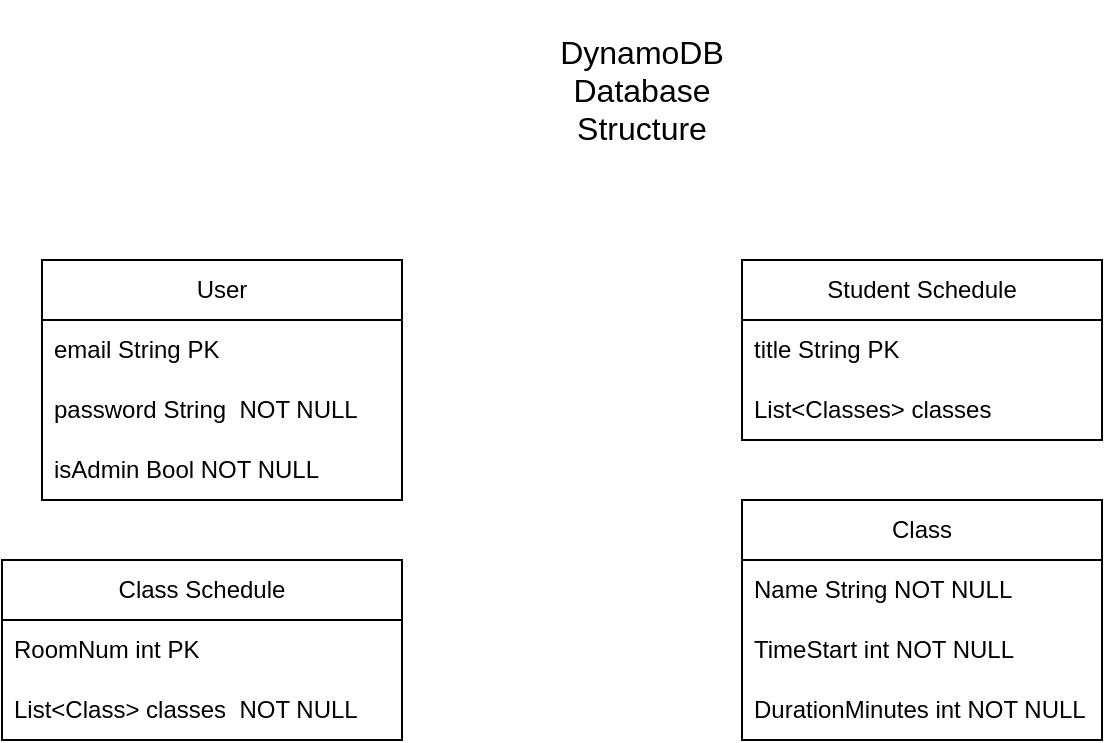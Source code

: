 <mxfile version="21.1.2" type="device">
  <diagram name="Page-1" id="PvDISj4QUgAdRptengwA">
    <mxGraphModel dx="1221" dy="823" grid="1" gridSize="10" guides="1" tooltips="1" connect="1" arrows="1" fold="1" page="1" pageScale="1" pageWidth="850" pageHeight="1100" math="0" shadow="0">
      <root>
        <mxCell id="0" />
        <mxCell id="1" parent="0" />
        <mxCell id="giEcvrD9sSMhu4oLADwH-1" value="User" style="swimlane;fontStyle=0;childLayout=stackLayout;horizontal=1;startSize=30;horizontalStack=0;resizeParent=1;resizeParentMax=0;resizeLast=0;collapsible=1;marginBottom=0;whiteSpace=wrap;html=1;" parent="1" vertex="1">
          <mxGeometry x="100" y="150" width="180" height="120" as="geometry" />
        </mxCell>
        <mxCell id="giEcvrD9sSMhu4oLADwH-2" value="email String PK" style="text;strokeColor=none;fillColor=none;align=left;verticalAlign=middle;spacingLeft=4;spacingRight=4;overflow=hidden;points=[[0,0.5],[1,0.5]];portConstraint=eastwest;rotatable=0;whiteSpace=wrap;html=1;" parent="giEcvrD9sSMhu4oLADwH-1" vertex="1">
          <mxGeometry y="30" width="180" height="30" as="geometry" />
        </mxCell>
        <mxCell id="giEcvrD9sSMhu4oLADwH-3" value="password String&amp;nbsp; NOT NULL" style="text;strokeColor=none;fillColor=none;align=left;verticalAlign=middle;spacingLeft=4;spacingRight=4;overflow=hidden;points=[[0,0.5],[1,0.5]];portConstraint=eastwest;rotatable=0;whiteSpace=wrap;html=1;" parent="giEcvrD9sSMhu4oLADwH-1" vertex="1">
          <mxGeometry y="60" width="180" height="30" as="geometry" />
        </mxCell>
        <mxCell id="giEcvrD9sSMhu4oLADwH-9" value="isAdmin Bool NOT NULL" style="text;strokeColor=none;fillColor=none;align=left;verticalAlign=middle;spacingLeft=4;spacingRight=4;overflow=hidden;points=[[0,0.5],[1,0.5]];portConstraint=eastwest;rotatable=0;whiteSpace=wrap;html=1;" parent="giEcvrD9sSMhu4oLADwH-1" vertex="1">
          <mxGeometry y="90" width="180" height="30" as="geometry" />
        </mxCell>
        <mxCell id="giEcvrD9sSMhu4oLADwH-5" value="DynamoDB Database Structure" style="text;html=1;strokeColor=none;fillColor=none;align=center;verticalAlign=middle;whiteSpace=wrap;rounded=0;fontSize=16;" parent="1" vertex="1">
          <mxGeometry x="340" y="20" width="120" height="90" as="geometry" />
        </mxCell>
        <mxCell id="giEcvrD9sSMhu4oLADwH-6" value="Student Schedule" style="swimlane;fontStyle=0;childLayout=stackLayout;horizontal=1;startSize=30;horizontalStack=0;resizeParent=1;resizeParentMax=0;resizeLast=0;collapsible=1;marginBottom=0;whiteSpace=wrap;html=1;" parent="1" vertex="1">
          <mxGeometry x="450" y="150" width="180" height="90" as="geometry" />
        </mxCell>
        <mxCell id="giEcvrD9sSMhu4oLADwH-8" value="title String PK" style="text;strokeColor=none;fillColor=none;align=left;verticalAlign=middle;spacingLeft=4;spacingRight=4;overflow=hidden;points=[[0,0.5],[1,0.5]];portConstraint=eastwest;rotatable=0;whiteSpace=wrap;html=1;" parent="giEcvrD9sSMhu4oLADwH-6" vertex="1">
          <mxGeometry y="30" width="180" height="30" as="geometry" />
        </mxCell>
        <mxCell id="giEcvrD9sSMhu4oLADwH-7" value="List&amp;lt;Classes&amp;gt; classes" style="text;strokeColor=none;fillColor=none;align=left;verticalAlign=middle;spacingLeft=4;spacingRight=4;overflow=hidden;points=[[0,0.5],[1,0.5]];portConstraint=eastwest;rotatable=0;whiteSpace=wrap;html=1;" parent="giEcvrD9sSMhu4oLADwH-6" vertex="1">
          <mxGeometry y="60" width="180" height="30" as="geometry" />
        </mxCell>
        <mxCell id="giEcvrD9sSMhu4oLADwH-10" value="Class" style="swimlane;fontStyle=0;childLayout=stackLayout;horizontal=1;startSize=30;horizontalStack=0;resizeParent=1;resizeParentMax=0;resizeLast=0;collapsible=1;marginBottom=0;whiteSpace=wrap;html=1;" parent="1" vertex="1">
          <mxGeometry x="450" y="270" width="180" height="120" as="geometry" />
        </mxCell>
        <mxCell id="giEcvrD9sSMhu4oLADwH-11" value="Name String NOT NULL" style="text;strokeColor=none;fillColor=none;align=left;verticalAlign=middle;spacingLeft=4;spacingRight=4;overflow=hidden;points=[[0,0.5],[1,0.5]];portConstraint=eastwest;rotatable=0;whiteSpace=wrap;html=1;" parent="giEcvrD9sSMhu4oLADwH-10" vertex="1">
          <mxGeometry y="30" width="180" height="30" as="geometry" />
        </mxCell>
        <mxCell id="giEcvrD9sSMhu4oLADwH-13" value="TimeStart int NOT NULL" style="text;strokeColor=none;fillColor=none;align=left;verticalAlign=middle;spacingLeft=4;spacingRight=4;overflow=hidden;points=[[0,0.5],[1,0.5]];portConstraint=eastwest;rotatable=0;whiteSpace=wrap;html=1;" parent="giEcvrD9sSMhu4oLADwH-10" vertex="1">
          <mxGeometry y="60" width="180" height="30" as="geometry" />
        </mxCell>
        <mxCell id="giEcvrD9sSMhu4oLADwH-12" value="DurationMinutes int NOT NULL" style="text;strokeColor=none;fillColor=none;align=left;verticalAlign=middle;spacingLeft=4;spacingRight=4;overflow=hidden;points=[[0,0.5],[1,0.5]];portConstraint=eastwest;rotatable=0;whiteSpace=wrap;html=1;" parent="giEcvrD9sSMhu4oLADwH-10" vertex="1">
          <mxGeometry y="90" width="180" height="30" as="geometry" />
        </mxCell>
        <mxCell id="610fRMnIEB_B1H_Iljnt-1" value="Class Schedule" style="swimlane;fontStyle=0;childLayout=stackLayout;horizontal=1;startSize=30;horizontalStack=0;resizeParent=1;resizeParentMax=0;resizeLast=0;collapsible=1;marginBottom=0;whiteSpace=wrap;html=1;" vertex="1" parent="1">
          <mxGeometry x="80" y="300" width="200" height="90" as="geometry" />
        </mxCell>
        <mxCell id="610fRMnIEB_B1H_Iljnt-2" value="RoomNum int PK" style="text;strokeColor=none;fillColor=none;align=left;verticalAlign=middle;spacingLeft=4;spacingRight=4;overflow=hidden;points=[[0,0.5],[1,0.5]];portConstraint=eastwest;rotatable=0;whiteSpace=wrap;html=1;" vertex="1" parent="610fRMnIEB_B1H_Iljnt-1">
          <mxGeometry y="30" width="200" height="30" as="geometry" />
        </mxCell>
        <mxCell id="610fRMnIEB_B1H_Iljnt-3" value="List&amp;lt;Class&amp;gt; classes&amp;nbsp; NOT NULL" style="text;strokeColor=none;fillColor=none;align=left;verticalAlign=middle;spacingLeft=4;spacingRight=4;overflow=hidden;points=[[0,0.5],[1,0.5]];portConstraint=eastwest;rotatable=0;whiteSpace=wrap;html=1;" vertex="1" parent="610fRMnIEB_B1H_Iljnt-1">
          <mxGeometry y="60" width="200" height="30" as="geometry" />
        </mxCell>
      </root>
    </mxGraphModel>
  </diagram>
</mxfile>
